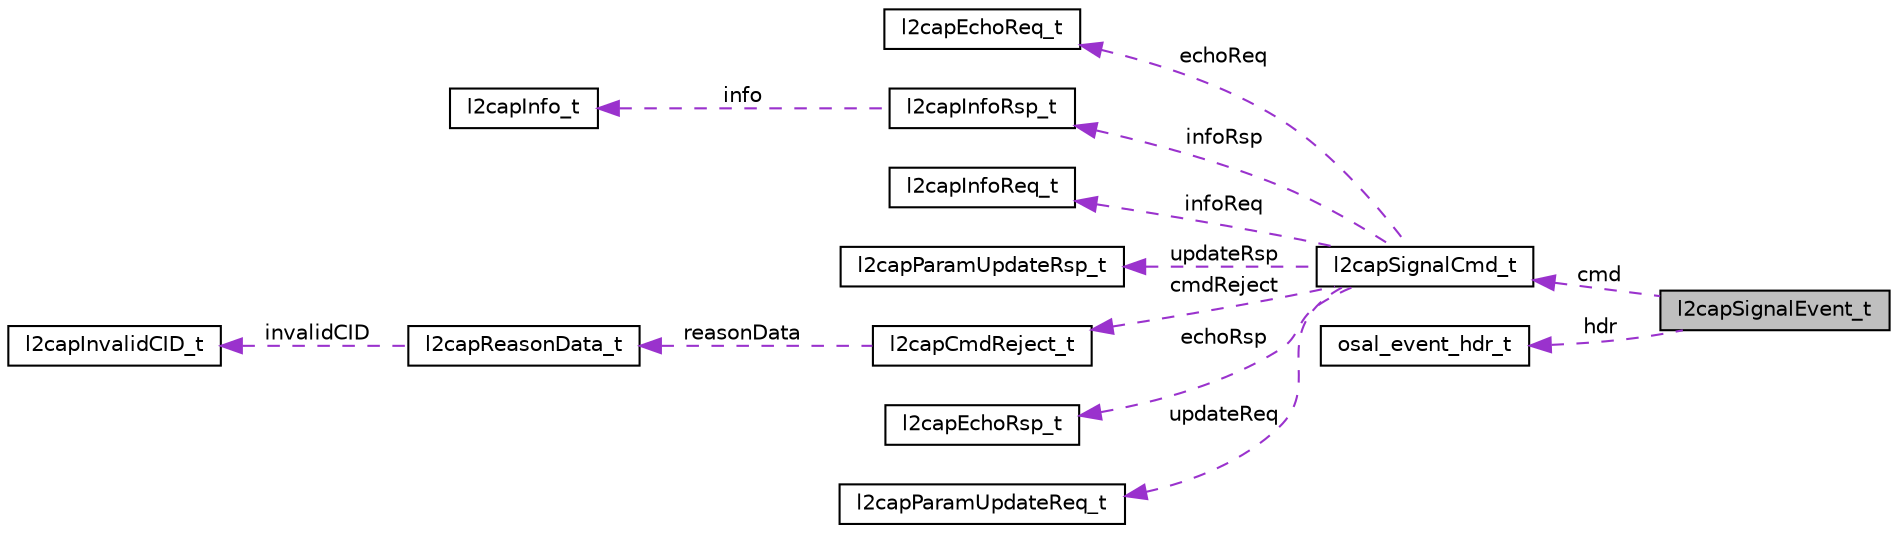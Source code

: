 digraph "l2capSignalEvent_t"
{
  edge [fontname="Helvetica",fontsize="10",labelfontname="Helvetica",labelfontsize="10"];
  node [fontname="Helvetica",fontsize="10",shape=record];
  rankdir="LR";
  Node1 [label="l2capSignalEvent_t",height=0.2,width=0.4,color="black", fillcolor="grey75", style="filled" fontcolor="black"];
  Node2 -> Node1 [dir="back",color="darkorchid3",fontsize="10",style="dashed",label=" cmd" ,fontname="Helvetica"];
  Node2 [label="l2capSignalCmd_t",height=0.2,width=0.4,color="black", fillcolor="white", style="filled",URL="$unionl2cap_signal_cmd__t.html"];
  Node3 -> Node2 [dir="back",color="darkorchid3",fontsize="10",style="dashed",label=" echoReq" ,fontname="Helvetica"];
  Node3 [label="l2capEchoReq_t",height=0.2,width=0.4,color="black", fillcolor="white", style="filled",URL="$structl2cap_echo_req__t.html"];
  Node4 -> Node2 [dir="back",color="darkorchid3",fontsize="10",style="dashed",label=" infoRsp" ,fontname="Helvetica"];
  Node4 [label="l2capInfoRsp_t",height=0.2,width=0.4,color="black", fillcolor="white", style="filled",URL="$structl2cap_info_rsp__t.html"];
  Node5 -> Node4 [dir="back",color="darkorchid3",fontsize="10",style="dashed",label=" info" ,fontname="Helvetica"];
  Node5 [label="l2capInfo_t",height=0.2,width=0.4,color="black", fillcolor="white", style="filled",URL="$unionl2cap_info__t.html"];
  Node6 -> Node2 [dir="back",color="darkorchid3",fontsize="10",style="dashed",label=" infoReq" ,fontname="Helvetica"];
  Node6 [label="l2capInfoReq_t",height=0.2,width=0.4,color="black", fillcolor="white", style="filled",URL="$structl2cap_info_req__t.html"];
  Node7 -> Node2 [dir="back",color="darkorchid3",fontsize="10",style="dashed",label=" updateRsp" ,fontname="Helvetica"];
  Node7 [label="l2capParamUpdateRsp_t",height=0.2,width=0.4,color="black", fillcolor="white", style="filled",URL="$structl2cap_param_update_rsp__t.html"];
  Node8 -> Node2 [dir="back",color="darkorchid3",fontsize="10",style="dashed",label=" cmdReject" ,fontname="Helvetica"];
  Node8 [label="l2capCmdReject_t",height=0.2,width=0.4,color="black", fillcolor="white", style="filled",URL="$structl2cap_cmd_reject__t.html"];
  Node9 -> Node8 [dir="back",color="darkorchid3",fontsize="10",style="dashed",label=" reasonData" ,fontname="Helvetica"];
  Node9 [label="l2capReasonData_t",height=0.2,width=0.4,color="black", fillcolor="white", style="filled",URL="$unionl2cap_reason_data__t.html"];
  Node10 -> Node9 [dir="back",color="darkorchid3",fontsize="10",style="dashed",label=" invalidCID" ,fontname="Helvetica"];
  Node10 [label="l2capInvalidCID_t",height=0.2,width=0.4,color="black", fillcolor="white", style="filled",URL="$structl2cap_invalid_c_i_d__t.html"];
  Node11 -> Node2 [dir="back",color="darkorchid3",fontsize="10",style="dashed",label=" echoRsp" ,fontname="Helvetica"];
  Node11 [label="l2capEchoRsp_t",height=0.2,width=0.4,color="black", fillcolor="white", style="filled",URL="$structl2cap_echo_rsp__t.html"];
  Node12 -> Node2 [dir="back",color="darkorchid3",fontsize="10",style="dashed",label=" updateReq" ,fontname="Helvetica"];
  Node12 [label="l2capParamUpdateReq_t",height=0.2,width=0.4,color="black", fillcolor="white", style="filled",URL="$structl2cap_param_update_req__t.html"];
  Node13 -> Node1 [dir="back",color="darkorchid3",fontsize="10",style="dashed",label=" hdr" ,fontname="Helvetica"];
  Node13 [label="osal_event_hdr_t",height=0.2,width=0.4,color="black", fillcolor="white", style="filled",URL="$structosal__event__hdr__t.html"];
}
